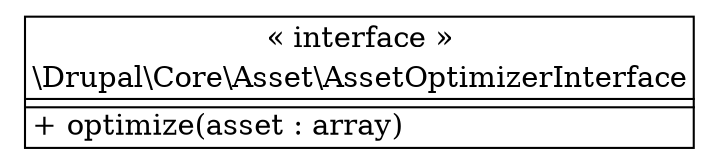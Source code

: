 digraph "Class Diagram" {
  node [shape=plaintext]
  "\\Drupal\\Core\\Asset\\AssetOptimizerInterface" [
    label=<
<table border="1" cellpadding="2" cellspacing="0" cellborder="0">
<tr><td align="center">&laquo; interface &raquo;</td></tr>
<tr><td align="center" title="interface AssetOptimizerInterface">\\Drupal\\Core\\Asset\\AssetOptimizerInterface</td></tr><hr />
<tr><td></td></tr>
<hr />
<tr><td align="left" title="public optimize">+ optimize(asset : array)</td></tr>
</table>
  >
  ];
}